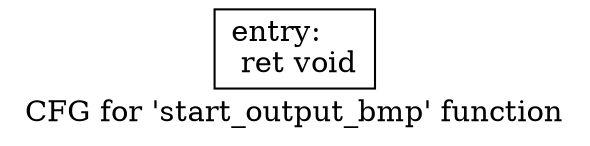 digraph "CFG for 'start_output_bmp' function" {
	label="CFG for 'start_output_bmp' function";

	Node0x4f8ce00 [shape=record,label="{entry:\l  ret void\l}"];
}
